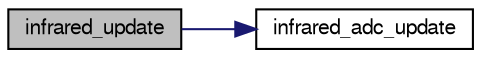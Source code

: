 digraph "infrared_update"
{
  edge [fontname="FreeSans",fontsize="10",labelfontname="FreeSans",labelfontsize="10"];
  node [fontname="FreeSans",fontsize="10",shape=record];
  rankdir="LR";
  Node1 [label="infrared_update",height=0.2,width=0.4,color="black", fillcolor="grey75", style="filled", fontcolor="black"];
  Node1 -> Node2 [color="midnightblue",fontsize="10",style="solid",fontname="FreeSans"];
  Node2 [label="infrared_adc_update",height=0.2,width=0.4,color="black", fillcolor="white", style="filled",URL="$infrared__adc_8c.html#a246a1412611e4887b2bd242f67504af2",tooltip="Update ir_roll and ir_pitch from ADCs or from simulator message in HITL and SITL modes. "];
}
